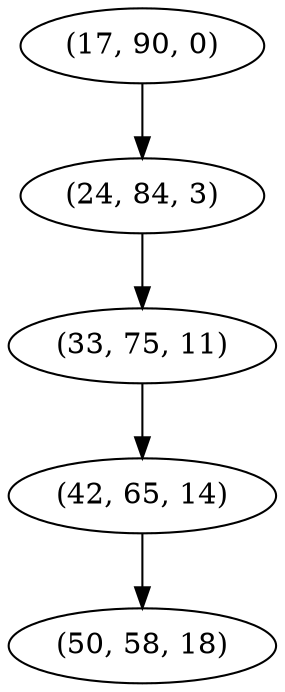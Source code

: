 digraph tree {
    "(17, 90, 0)";
    "(24, 84, 3)";
    "(33, 75, 11)";
    "(42, 65, 14)";
    "(50, 58, 18)";
    "(17, 90, 0)" -> "(24, 84, 3)";
    "(24, 84, 3)" -> "(33, 75, 11)";
    "(33, 75, 11)" -> "(42, 65, 14)";
    "(42, 65, 14)" -> "(50, 58, 18)";
}
